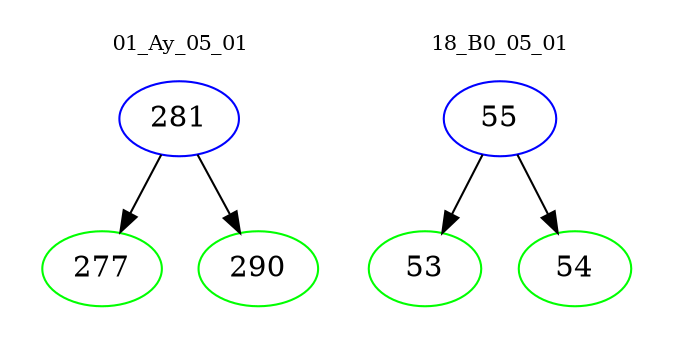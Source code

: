 digraph{
subgraph cluster_0 {
color = white
label = "01_Ay_05_01";
fontsize=10;
T0_281 [label="281", color="blue"]
T0_281 -> T0_277 [color="black"]
T0_277 [label="277", color="green"]
T0_281 -> T0_290 [color="black"]
T0_290 [label="290", color="green"]
}
subgraph cluster_1 {
color = white
label = "18_B0_05_01";
fontsize=10;
T1_55 [label="55", color="blue"]
T1_55 -> T1_53 [color="black"]
T1_53 [label="53", color="green"]
T1_55 -> T1_54 [color="black"]
T1_54 [label="54", color="green"]
}
}
